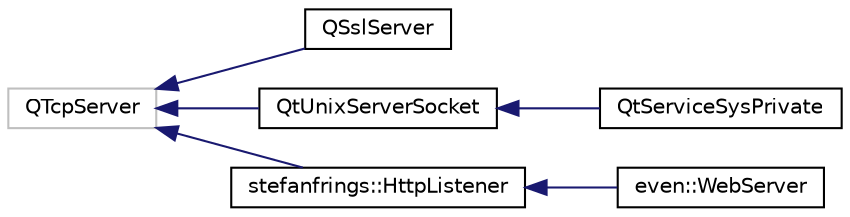 digraph "Graphical Class Hierarchy"
{
  edge [fontname="Helvetica",fontsize="10",labelfontname="Helvetica",labelfontsize="10"];
  node [fontname="Helvetica",fontsize="10",shape=record];
  rankdir="LR";
  Node193 [label="QTcpServer",height=0.2,width=0.4,color="grey75", fillcolor="white", style="filled"];
  Node193 -> Node0 [dir="back",color="midnightblue",fontsize="10",style="solid",fontname="Helvetica"];
  Node0 [label="QSslServer",height=0.2,width=0.4,color="black", fillcolor="white", style="filled",URL="$class_q_ssl_server.html",tooltip="Implements a secure TCP server over SSL. "];
  Node193 -> Node195 [dir="back",color="midnightblue",fontsize="10",style="solid",fontname="Helvetica"];
  Node195 [label="QtUnixServerSocket",height=0.2,width=0.4,color="black", fillcolor="white", style="filled",URL="$class_qt_unix_server_socket.html"];
  Node195 -> Node196 [dir="back",color="midnightblue",fontsize="10",style="solid",fontname="Helvetica"];
  Node196 [label="QtServiceSysPrivate",height=0.2,width=0.4,color="black", fillcolor="white", style="filled",URL="$class_qt_service_sys_private.html"];
  Node193 -> Node197 [dir="back",color="midnightblue",fontsize="10",style="solid",fontname="Helvetica"];
  Node197 [label="stefanfrings::HttpListener",height=0.2,width=0.4,color="black", fillcolor="white", style="filled",URL="$classstefanfrings_1_1_http_listener.html"];
  Node197 -> Node198 [dir="back",color="midnightblue",fontsize="10",style="solid",fontname="Helvetica"];
  Node198 [label="even::WebServer",height=0.2,width=0.4,color="black", fillcolor="white", style="filled",URL="$classeven_1_1_web_server.html",tooltip="Entity of WebServer object. "];
}
